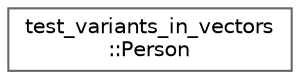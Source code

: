 digraph "类继承关系图"
{
 // LATEX_PDF_SIZE
  bgcolor="transparent";
  edge [fontname=Helvetica,fontsize=10,labelfontname=Helvetica,labelfontsize=10];
  node [fontname=Helvetica,fontsize=10,shape=box,height=0.2,width=0.4];
  rankdir="LR";
  Node0 [id="Node000000",label="test_variants_in_vectors\l::Person",height=0.2,width=0.4,color="grey40", fillcolor="white", style="filled",URL="$structtest__variants__in__vectors_1_1_person.html",tooltip=" "];
}
